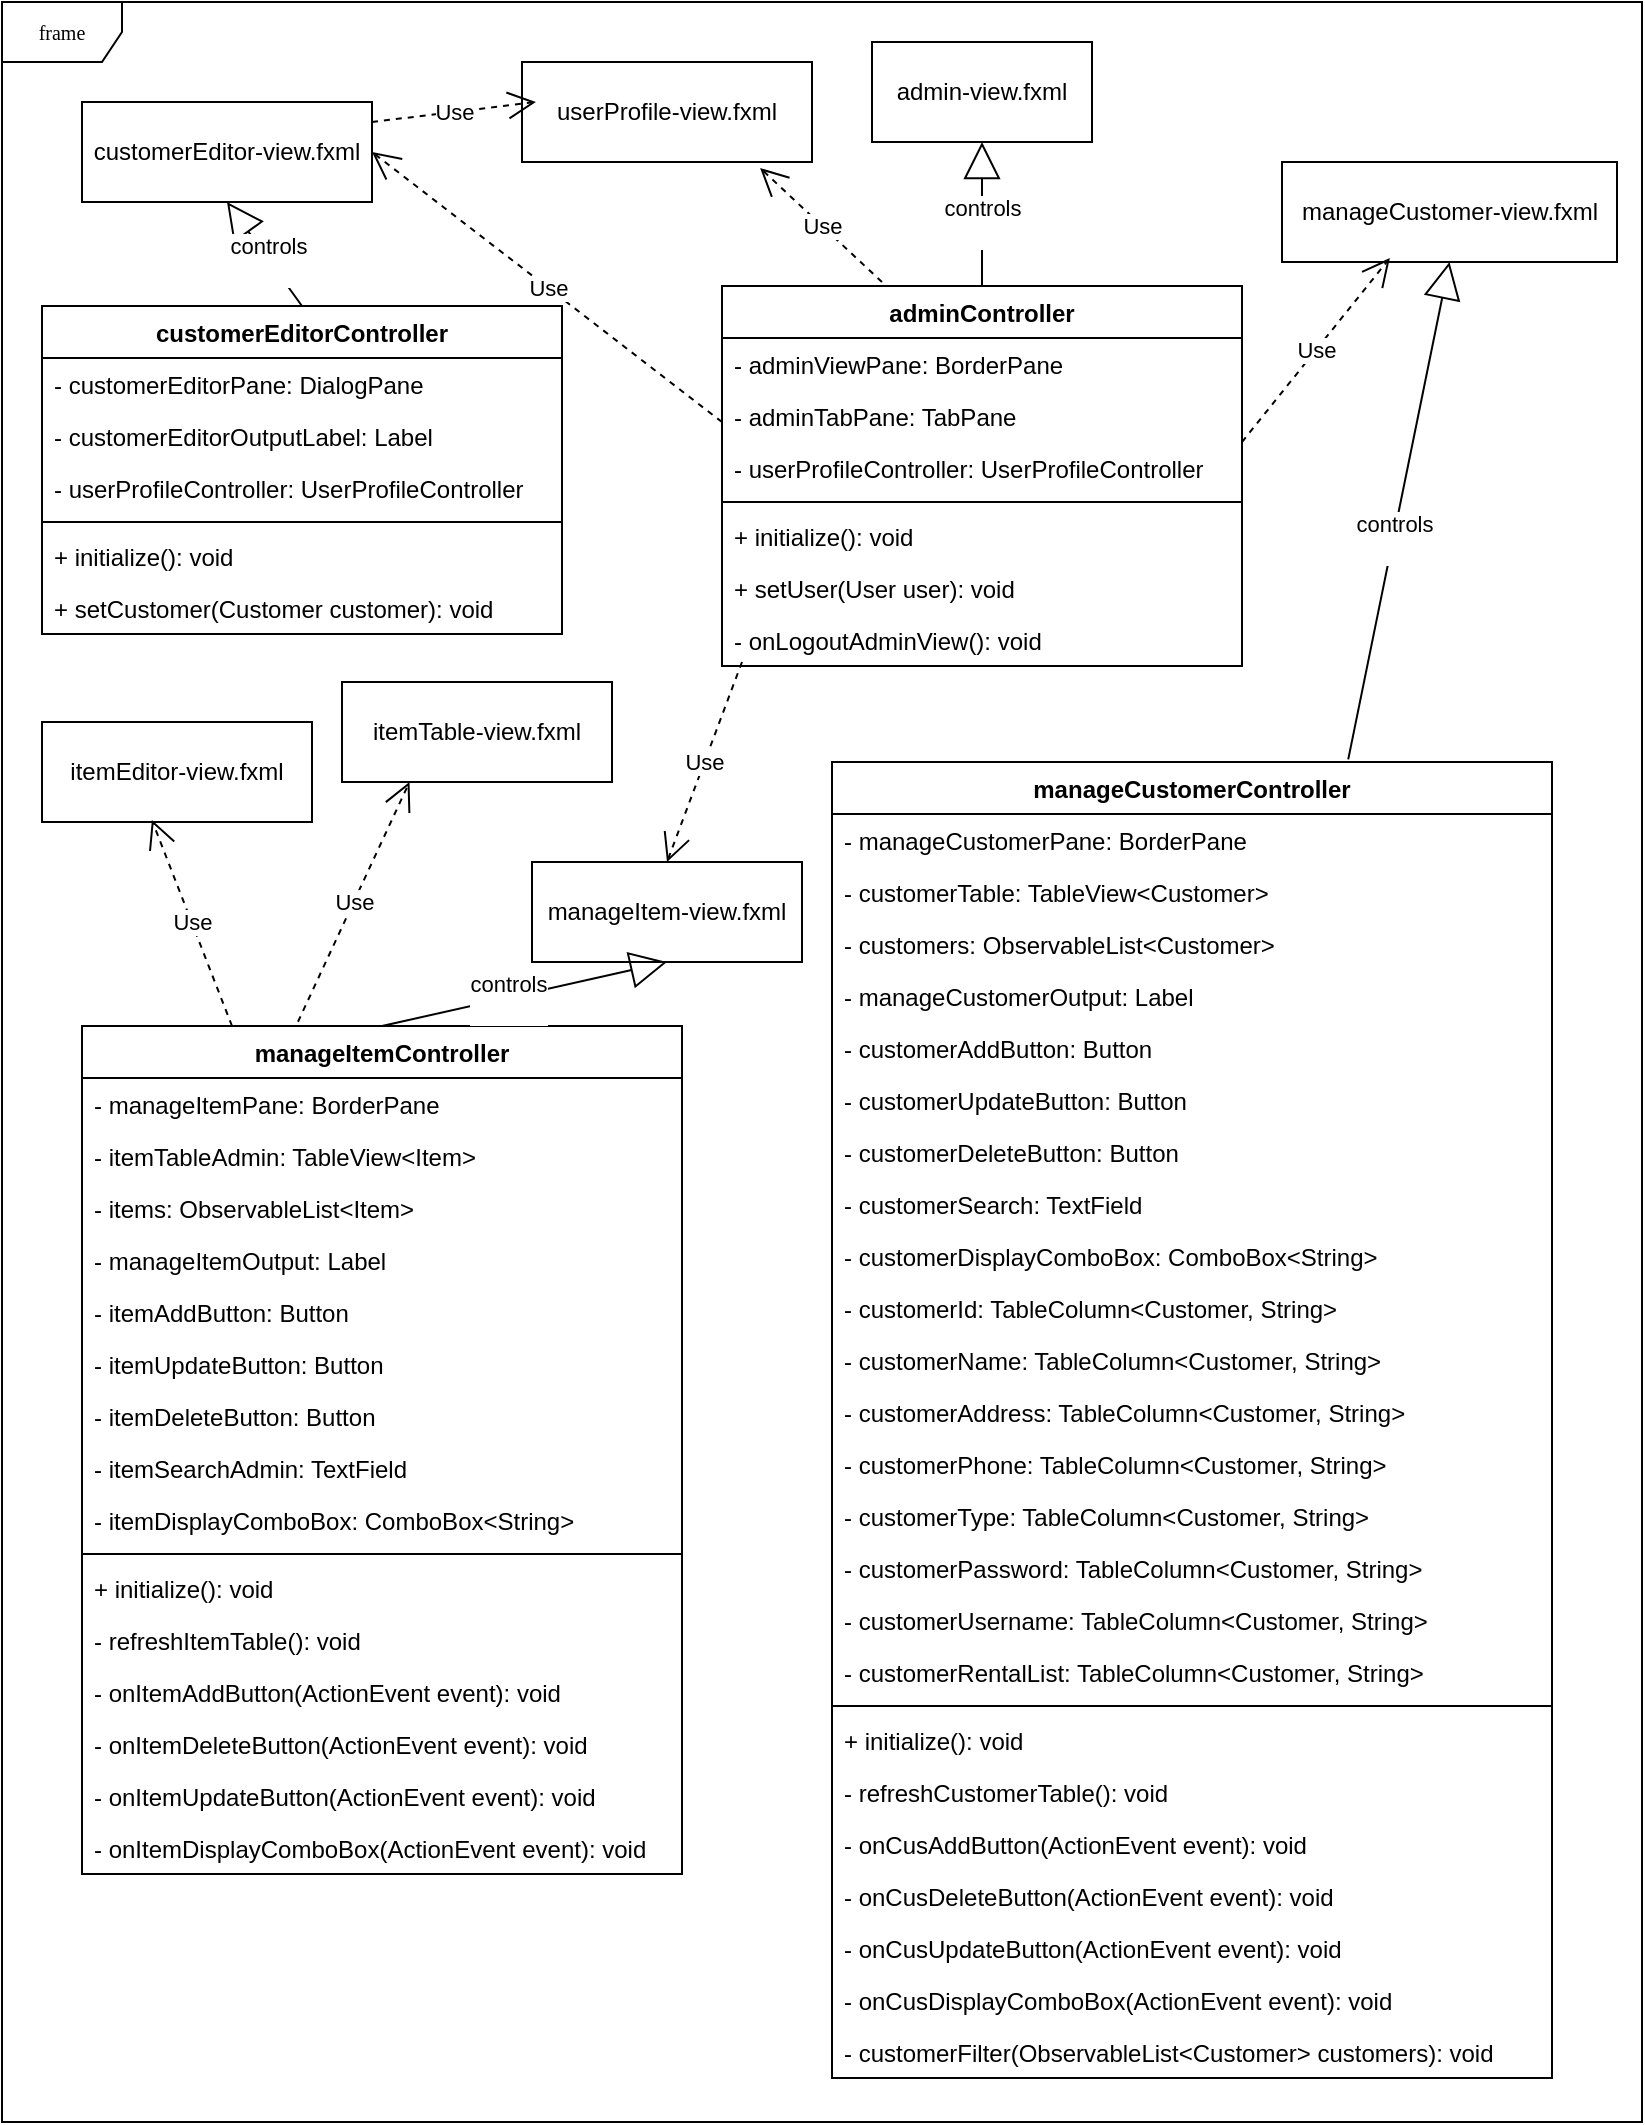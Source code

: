 <mxfile version="21.3.4" type="onedrive">
  <diagram name="Page-1" id="c4acf3e9-155e-7222-9cf6-157b1a14988f">
    <mxGraphModel grid="1" page="1" gridSize="10" guides="1" tooltips="1" connect="1" arrows="1" fold="1" pageScale="1" pageWidth="850" pageHeight="1100" background="none" math="0" shadow="0">
      <root>
        <mxCell id="0" />
        <mxCell id="1" parent="0" />
        <mxCell id="tub3MnyLHjBKPgWRkiG1-1" value="admin-view.fxml" style="html=1;whiteSpace=wrap;" vertex="1" parent="1">
          <mxGeometry x="-385" y="30" width="110" height="50" as="geometry" />
        </mxCell>
        <mxCell id="5Ch6xkHOQ6j9b463cIm1-12" value="adminController" style="swimlane;fontStyle=1;align=center;verticalAlign=top;childLayout=stackLayout;horizontal=1;startSize=26;horizontalStack=0;resizeParent=1;resizeParentMax=0;resizeLast=0;collapsible=1;marginBottom=0;whiteSpace=wrap;html=1;" vertex="1" parent="1">
          <mxGeometry x="-460" y="152" width="260" height="190" as="geometry" />
        </mxCell>
        <mxCell id="17acba5748e5396b-3" value="- adminViewPane: BorderPane" style="text;html=1;strokeColor=none;fillColor=none;align=left;verticalAlign=top;spacingLeft=4;spacingRight=4;whiteSpace=wrap;overflow=hidden;rotatable=0;points=[[0,0.5],[1,0.5]];portConstraint=eastwest;" vertex="1" parent="5Ch6xkHOQ6j9b463cIm1-12">
          <mxGeometry y="26" width="260" height="26" as="geometry" />
        </mxCell>
        <mxCell id="17acba5748e5396b-4" value="- adminTabPane: TabPane" style="text;html=1;strokeColor=none;fillColor=none;align=left;verticalAlign=top;spacingLeft=4;spacingRight=4;whiteSpace=wrap;overflow=hidden;rotatable=0;points=[[0,0.5],[1,0.5]];portConstraint=eastwest;" vertex="1" parent="5Ch6xkHOQ6j9b463cIm1-12">
          <mxGeometry y="52" width="260" height="26" as="geometry" />
        </mxCell>
        <mxCell id="17acba5748e5396b-6" value="- userProfileController: UserProfileController" style="text;html=1;strokeColor=none;fillColor=none;align=left;verticalAlign=top;spacingLeft=4;spacingRight=4;whiteSpace=wrap;overflow=hidden;rotatable=0;points=[[0,0.5],[1,0.5]];portConstraint=eastwest;" vertex="1" parent="5Ch6xkHOQ6j9b463cIm1-12">
          <mxGeometry y="78" width="260" height="26" as="geometry" />
        </mxCell>
        <mxCell id="5Ch6xkHOQ6j9b463cIm1-14" value="" style="line;strokeWidth=1;fillColor=none;align=left;verticalAlign=middle;spacingTop=-1;spacingLeft=3;spacingRight=3;rotatable=0;labelPosition=right;points=[];portConstraint=eastwest;strokeColor=inherit;" vertex="1" parent="5Ch6xkHOQ6j9b463cIm1-12">
          <mxGeometry y="104" width="260" height="8" as="geometry" />
        </mxCell>
        <mxCell id="5Ch6xkHOQ6j9b463cIm1-15" value="+ initialize(): void" style="text;strokeColor=none;fillColor=none;align=left;verticalAlign=top;spacingLeft=4;spacingRight=4;overflow=hidden;rotatable=0;points=[[0,0.5],[1,0.5]];portConstraint=eastwest;whiteSpace=wrap;html=1;" vertex="1" parent="5Ch6xkHOQ6j9b463cIm1-12">
          <mxGeometry y="112" width="260" height="26" as="geometry" />
        </mxCell>
        <mxCell id="5Ch6xkHOQ6j9b463cIm1-16" value="+ setUser(User user): void" style="text;strokeColor=none;fillColor=none;align=left;verticalAlign=top;spacingLeft=4;spacingRight=4;overflow=hidden;rotatable=0;points=[[0,0.5],[1,0.5]];portConstraint=eastwest;whiteSpace=wrap;html=1;" vertex="1" parent="5Ch6xkHOQ6j9b463cIm1-12">
          <mxGeometry y="138" width="260" height="26" as="geometry" />
        </mxCell>
        <mxCell id="wu1okzSe4eaxDXMI3S0Y-29" value="- onLogoutAdminView(): void" style="text;strokeColor=none;fillColor=none;align=left;verticalAlign=top;spacingLeft=4;spacingRight=4;overflow=hidden;rotatable=0;points=[[0,0.5],[1,0.5]];portConstraint=eastwest;whiteSpace=wrap;html=1;" vertex="1" parent="5Ch6xkHOQ6j9b463cIm1-12">
          <mxGeometry y="164" width="260" height="26" as="geometry" />
        </mxCell>
        <mxCell id="_LWNujKteYWKgkZ7uh31-4" value="&lt;div&gt;controls&lt;/div&gt;&lt;div&gt;&lt;br&gt;&lt;/div&gt;" style="endArrow=block;endSize=16;endFill=0;html=1;rounded=0;exitX=0.5;exitY=0;exitDx=0;exitDy=0;entryX=0.5;entryY=1;entryDx=0;entryDy=0;" edge="1" parent="1" source="5Ch6xkHOQ6j9b463cIm1-12" target="tub3MnyLHjBKPgWRkiG1-1">
          <mxGeometry x="-0.111" width="160" relative="1" as="geometry">
            <mxPoint x="-390" y="320" as="sourcePoint" />
            <mxPoint x="-230" y="320" as="targetPoint" />
            <mxPoint as="offset" />
          </mxGeometry>
        </mxCell>
        <mxCell id="17acba5748e5396b-1" value="frame" style="shape=umlFrame;whiteSpace=wrap;html=1;rounded=0;shadow=0;comic=0;labelBackgroundColor=none;strokeWidth=1;fontFamily=Verdana;fontSize=10;align=center;movable=1;resizable=1;rotatable=1;deletable=1;editable=1;locked=0;connectable=1;" vertex="1" parent="1">
          <mxGeometry x="-820" y="10" width="820" height="1060" as="geometry" />
        </mxCell>
        <mxCell id="_LWNujKteYWKgkZ7uh31-6" value="customerEditor-view.fxml" style="html=1;whiteSpace=wrap;" vertex="1" parent="1">
          <mxGeometry x="-780" y="60" width="145" height="50" as="geometry" />
        </mxCell>
        <mxCell id="_LWNujKteYWKgkZ7uh31-7" value="customerEditorController" style="swimlane;fontStyle=1;align=center;verticalAlign=top;childLayout=stackLayout;horizontal=1;startSize=26;horizontalStack=0;resizeParent=1;resizeParentMax=0;resizeLast=0;collapsible=1;marginBottom=0;whiteSpace=wrap;html=1;" vertex="1" parent="1">
          <mxGeometry x="-800" y="162" width="260" height="164" as="geometry" />
        </mxCell>
        <mxCell id="_LWNujKteYWKgkZ7uh31-8" value="- customerEditorPane: DialogPane" style="text;html=1;strokeColor=none;fillColor=none;align=left;verticalAlign=top;spacingLeft=4;spacingRight=4;whiteSpace=wrap;overflow=hidden;rotatable=0;points=[[0,0.5],[1,0.5]];portConstraint=eastwest;" vertex="1" parent="_LWNujKteYWKgkZ7uh31-7">
          <mxGeometry y="26" width="260" height="26" as="geometry" />
        </mxCell>
        <mxCell id="_LWNujKteYWKgkZ7uh31-9" value="- customerEditorOutputLabel: Label" style="text;html=1;strokeColor=none;fillColor=none;align=left;verticalAlign=top;spacingLeft=4;spacingRight=4;whiteSpace=wrap;overflow=hidden;rotatable=0;points=[[0,0.5],[1,0.5]];portConstraint=eastwest;" vertex="1" parent="_LWNujKteYWKgkZ7uh31-7">
          <mxGeometry y="52" width="260" height="26" as="geometry" />
        </mxCell>
        <mxCell id="_LWNujKteYWKgkZ7uh31-10" value="- userProfileController: UserProfileController" style="text;html=1;strokeColor=none;fillColor=none;align=left;verticalAlign=top;spacingLeft=4;spacingRight=4;whiteSpace=wrap;overflow=hidden;rotatable=0;points=[[0,0.5],[1,0.5]];portConstraint=eastwest;" vertex="1" parent="_LWNujKteYWKgkZ7uh31-7">
          <mxGeometry y="78" width="260" height="26" as="geometry" />
        </mxCell>
        <mxCell id="_LWNujKteYWKgkZ7uh31-11" value="" style="line;strokeWidth=1;fillColor=none;align=left;verticalAlign=middle;spacingTop=-1;spacingLeft=3;spacingRight=3;rotatable=0;labelPosition=right;points=[];portConstraint=eastwest;strokeColor=inherit;" vertex="1" parent="_LWNujKteYWKgkZ7uh31-7">
          <mxGeometry y="104" width="260" height="8" as="geometry" />
        </mxCell>
        <mxCell id="_LWNujKteYWKgkZ7uh31-12" value="+ initialize(): void" style="text;strokeColor=none;fillColor=none;align=left;verticalAlign=top;spacingLeft=4;spacingRight=4;overflow=hidden;rotatable=0;points=[[0,0.5],[1,0.5]];portConstraint=eastwest;whiteSpace=wrap;html=1;" vertex="1" parent="_LWNujKteYWKgkZ7uh31-7">
          <mxGeometry y="112" width="260" height="26" as="geometry" />
        </mxCell>
        <mxCell id="_LWNujKteYWKgkZ7uh31-13" value="+ setCustomer(Customer customer): void" style="text;strokeColor=none;fillColor=none;align=left;verticalAlign=top;spacingLeft=4;spacingRight=4;overflow=hidden;rotatable=0;points=[[0,0.5],[1,0.5]];portConstraint=eastwest;whiteSpace=wrap;html=1;" vertex="1" parent="_LWNujKteYWKgkZ7uh31-7">
          <mxGeometry y="138" width="260" height="26" as="geometry" />
        </mxCell>
        <mxCell id="_LWNujKteYWKgkZ7uh31-15" value="&lt;div&gt;controls&lt;/div&gt;&lt;div&gt;&lt;br&gt;&lt;/div&gt;" style="endArrow=block;endSize=16;endFill=0;html=1;rounded=0;exitX=0.5;exitY=0;exitDx=0;exitDy=0;entryX=0.5;entryY=1;entryDx=0;entryDy=0;" edge="1" parent="1" source="_LWNujKteYWKgkZ7uh31-7" target="_LWNujKteYWKgkZ7uh31-6">
          <mxGeometry x="-0.111" width="160" relative="1" as="geometry">
            <mxPoint x="-745" y="330" as="sourcePoint" />
            <mxPoint x="-585" y="330" as="targetPoint" />
            <mxPoint as="offset" />
          </mxGeometry>
        </mxCell>
        <mxCell id="_LWNujKteYWKgkZ7uh31-16" value="manageItem-view.fxml" style="html=1;whiteSpace=wrap;" vertex="1" parent="1">
          <mxGeometry x="-555" y="440" width="135" height="50" as="geometry" />
        </mxCell>
        <mxCell id="_LWNujKteYWKgkZ7uh31-17" value="manageItemController" style="swimlane;fontStyle=1;align=center;verticalAlign=top;childLayout=stackLayout;horizontal=1;startSize=26;horizontalStack=0;resizeParent=1;resizeParentMax=0;resizeLast=0;collapsible=1;marginBottom=0;whiteSpace=wrap;html=1;" vertex="1" parent="1">
          <mxGeometry x="-780" y="522" width="300" height="424" as="geometry" />
        </mxCell>
        <mxCell id="_LWNujKteYWKgkZ7uh31-18" value="- manageItemPane: BorderPane" style="text;html=1;strokeColor=none;fillColor=none;align=left;verticalAlign=top;spacingLeft=4;spacingRight=4;whiteSpace=wrap;overflow=hidden;rotatable=0;points=[[0,0.5],[1,0.5]];portConstraint=eastwest;" vertex="1" parent="_LWNujKteYWKgkZ7uh31-17">
          <mxGeometry y="26" width="300" height="26" as="geometry" />
        </mxCell>
        <mxCell id="_LWNujKteYWKgkZ7uh31-19" value="- itemTableAdmin: TableView&amp;lt;Item&amp;gt;" style="text;html=1;strokeColor=none;fillColor=none;align=left;verticalAlign=top;spacingLeft=4;spacingRight=4;whiteSpace=wrap;overflow=hidden;rotatable=0;points=[[0,0.5],[1,0.5]];portConstraint=eastwest;" vertex="1" parent="_LWNujKteYWKgkZ7uh31-17">
          <mxGeometry y="52" width="300" height="26" as="geometry" />
        </mxCell>
        <mxCell id="_LWNujKteYWKgkZ7uh31-20" value="- items: ObservableList&amp;lt;Item&amp;gt;" style="text;html=1;strokeColor=none;fillColor=none;align=left;verticalAlign=top;spacingLeft=4;spacingRight=4;whiteSpace=wrap;overflow=hidden;rotatable=0;points=[[0,0.5],[1,0.5]];portConstraint=eastwest;" vertex="1" parent="_LWNujKteYWKgkZ7uh31-17">
          <mxGeometry y="78" width="300" height="26" as="geometry" />
        </mxCell>
        <mxCell id="_LWNujKteYWKgkZ7uh31-26" value="- manageItemOutput: Label" style="text;html=1;strokeColor=none;fillColor=none;align=left;verticalAlign=top;spacingLeft=4;spacingRight=4;whiteSpace=wrap;overflow=hidden;rotatable=0;points=[[0,0.5],[1,0.5]];portConstraint=eastwest;" vertex="1" parent="_LWNujKteYWKgkZ7uh31-17">
          <mxGeometry y="104" width="300" height="26" as="geometry" />
        </mxCell>
        <mxCell id="_LWNujKteYWKgkZ7uh31-28" value="- itemAddButton: Button" style="text;html=1;strokeColor=none;fillColor=none;align=left;verticalAlign=top;spacingLeft=4;spacingRight=4;whiteSpace=wrap;overflow=hidden;rotatable=0;points=[[0,0.5],[1,0.5]];portConstraint=eastwest;" vertex="1" parent="_LWNujKteYWKgkZ7uh31-17">
          <mxGeometry y="130" width="300" height="26" as="geometry" />
        </mxCell>
        <mxCell id="_LWNujKteYWKgkZ7uh31-29" value="- itemUpdateButton: Button" style="text;html=1;strokeColor=none;fillColor=none;align=left;verticalAlign=top;spacingLeft=4;spacingRight=4;whiteSpace=wrap;overflow=hidden;rotatable=0;points=[[0,0.5],[1,0.5]];portConstraint=eastwest;" vertex="1" parent="_LWNujKteYWKgkZ7uh31-17">
          <mxGeometry y="156" width="300" height="26" as="geometry" />
        </mxCell>
        <mxCell id="_LWNujKteYWKgkZ7uh31-30" value="- itemDeleteButton: Button" style="text;html=1;strokeColor=none;fillColor=none;align=left;verticalAlign=top;spacingLeft=4;spacingRight=4;whiteSpace=wrap;overflow=hidden;rotatable=0;points=[[0,0.5],[1,0.5]];portConstraint=eastwest;" vertex="1" parent="_LWNujKteYWKgkZ7uh31-17">
          <mxGeometry y="182" width="300" height="26" as="geometry" />
        </mxCell>
        <mxCell id="_LWNujKteYWKgkZ7uh31-27" value="- itemSearchAdmin: TextField" style="text;html=1;strokeColor=none;fillColor=none;align=left;verticalAlign=top;spacingLeft=4;spacingRight=4;whiteSpace=wrap;overflow=hidden;rotatable=0;points=[[0,0.5],[1,0.5]];portConstraint=eastwest;" vertex="1" parent="_LWNujKteYWKgkZ7uh31-17">
          <mxGeometry y="208" width="300" height="26" as="geometry" />
        </mxCell>
        <mxCell id="_LWNujKteYWKgkZ7uh31-31" value="- itemDisplayComboBox: ComboBox&amp;lt;String&amp;gt;" style="text;html=1;strokeColor=none;fillColor=none;align=left;verticalAlign=top;spacingLeft=4;spacingRight=4;whiteSpace=wrap;overflow=hidden;rotatable=0;points=[[0,0.5],[1,0.5]];portConstraint=eastwest;" vertex="1" parent="_LWNujKteYWKgkZ7uh31-17">
          <mxGeometry y="234" width="300" height="26" as="geometry" />
        </mxCell>
        <mxCell id="_LWNujKteYWKgkZ7uh31-21" value="" style="line;strokeWidth=1;fillColor=none;align=left;verticalAlign=middle;spacingTop=-1;spacingLeft=3;spacingRight=3;rotatable=0;labelPosition=right;points=[];portConstraint=eastwest;strokeColor=inherit;" vertex="1" parent="_LWNujKteYWKgkZ7uh31-17">
          <mxGeometry y="260" width="300" height="8" as="geometry" />
        </mxCell>
        <mxCell id="_LWNujKteYWKgkZ7uh31-22" value="+ initialize(): void" style="text;strokeColor=none;fillColor=none;align=left;verticalAlign=top;spacingLeft=4;spacingRight=4;overflow=hidden;rotatable=0;points=[[0,0.5],[1,0.5]];portConstraint=eastwest;whiteSpace=wrap;html=1;" vertex="1" parent="_LWNujKteYWKgkZ7uh31-17">
          <mxGeometry y="268" width="300" height="26" as="geometry" />
        </mxCell>
        <mxCell id="_LWNujKteYWKgkZ7uh31-23" value="- refreshItemTable(): void" style="text;strokeColor=none;fillColor=none;align=left;verticalAlign=top;spacingLeft=4;spacingRight=4;overflow=hidden;rotatable=0;points=[[0,0.5],[1,0.5]];portConstraint=eastwest;whiteSpace=wrap;html=1;" vertex="1" parent="_LWNujKteYWKgkZ7uh31-17">
          <mxGeometry y="294" width="300" height="26" as="geometry" />
        </mxCell>
        <mxCell id="_LWNujKteYWKgkZ7uh31-24" value="- onItemAddButton(ActionEvent event): void" style="text;strokeColor=none;fillColor=none;align=left;verticalAlign=top;spacingLeft=4;spacingRight=4;overflow=hidden;rotatable=0;points=[[0,0.5],[1,0.5]];portConstraint=eastwest;whiteSpace=wrap;html=1;" vertex="1" parent="_LWNujKteYWKgkZ7uh31-17">
          <mxGeometry y="320" width="300" height="26" as="geometry" />
        </mxCell>
        <mxCell id="_LWNujKteYWKgkZ7uh31-32" value="- onItemDeleteButton(ActionEvent event): void" style="text;strokeColor=none;fillColor=none;align=left;verticalAlign=top;spacingLeft=4;spacingRight=4;overflow=hidden;rotatable=0;points=[[0,0.5],[1,0.5]];portConstraint=eastwest;whiteSpace=wrap;html=1;" vertex="1" parent="_LWNujKteYWKgkZ7uh31-17">
          <mxGeometry y="346" width="300" height="26" as="geometry" />
        </mxCell>
        <mxCell id="_LWNujKteYWKgkZ7uh31-33" value="- onItemUpdateButton(ActionEvent event): void" style="text;strokeColor=none;fillColor=none;align=left;verticalAlign=top;spacingLeft=4;spacingRight=4;overflow=hidden;rotatable=0;points=[[0,0.5],[1,0.5]];portConstraint=eastwest;whiteSpace=wrap;html=1;" vertex="1" parent="_LWNujKteYWKgkZ7uh31-17">
          <mxGeometry y="372" width="300" height="26" as="geometry" />
        </mxCell>
        <mxCell id="_LWNujKteYWKgkZ7uh31-34" value="- onItemDisplayComboBox(ActionEvent event): void" style="text;strokeColor=none;fillColor=none;align=left;verticalAlign=top;spacingLeft=4;spacingRight=4;overflow=hidden;rotatable=0;points=[[0,0.5],[1,0.5]];portConstraint=eastwest;whiteSpace=wrap;html=1;" vertex="1" parent="_LWNujKteYWKgkZ7uh31-17">
          <mxGeometry y="398" width="300" height="26" as="geometry" />
        </mxCell>
        <mxCell id="_LWNujKteYWKgkZ7uh31-25" value="&lt;div&gt;controls&lt;/div&gt;&lt;div&gt;&lt;br&gt;&lt;/div&gt;" style="endArrow=block;endSize=16;endFill=0;html=1;rounded=0;exitX=0.5;exitY=0;exitDx=0;exitDy=0;entryX=0.5;entryY=1;entryDx=0;entryDy=0;" edge="1" parent="1" source="_LWNujKteYWKgkZ7uh31-17" target="_LWNujKteYWKgkZ7uh31-16">
          <mxGeometry x="-0.111" width="160" relative="1" as="geometry">
            <mxPoint x="-710" y="690" as="sourcePoint" />
            <mxPoint x="-550" y="690" as="targetPoint" />
            <mxPoint as="offset" />
          </mxGeometry>
        </mxCell>
        <mxCell id="_LWNujKteYWKgkZ7uh31-36" value="manageCustomer-view.fxml" style="html=1;whiteSpace=wrap;" vertex="1" parent="1">
          <mxGeometry x="-180" y="90" width="167.5" height="50" as="geometry" />
        </mxCell>
        <mxCell id="_LWNujKteYWKgkZ7uh31-37" value="manageCustomerController" style="swimlane;fontStyle=1;align=center;verticalAlign=top;childLayout=stackLayout;horizontal=1;startSize=26;horizontalStack=0;resizeParent=1;resizeParentMax=0;resizeLast=0;collapsible=1;marginBottom=0;whiteSpace=wrap;html=1;" vertex="1" parent="1">
          <mxGeometry x="-405" y="390" width="360" height="658" as="geometry" />
        </mxCell>
        <mxCell id="_LWNujKteYWKgkZ7uh31-38" value="- manageCustomerPane: BorderPane" style="text;html=1;strokeColor=none;fillColor=none;align=left;verticalAlign=top;spacingLeft=4;spacingRight=4;whiteSpace=wrap;overflow=hidden;rotatable=0;points=[[0,0.5],[1,0.5]];portConstraint=eastwest;" vertex="1" parent="_LWNujKteYWKgkZ7uh31-37">
          <mxGeometry y="26" width="360" height="26" as="geometry" />
        </mxCell>
        <mxCell id="_LWNujKteYWKgkZ7uh31-39" value="- customerTable: TableView&amp;lt;Customer&amp;gt;" style="text;html=1;strokeColor=none;fillColor=none;align=left;verticalAlign=top;spacingLeft=4;spacingRight=4;whiteSpace=wrap;overflow=hidden;rotatable=0;points=[[0,0.5],[1,0.5]];portConstraint=eastwest;" vertex="1" parent="_LWNujKteYWKgkZ7uh31-37">
          <mxGeometry y="52" width="360" height="26" as="geometry" />
        </mxCell>
        <mxCell id="_LWNujKteYWKgkZ7uh31-40" value="- customers: ObservableList&amp;lt;Customer&amp;gt;" style="text;html=1;strokeColor=none;fillColor=none;align=left;verticalAlign=top;spacingLeft=4;spacingRight=4;whiteSpace=wrap;overflow=hidden;rotatable=0;points=[[0,0.5],[1,0.5]];portConstraint=eastwest;" vertex="1" parent="_LWNujKteYWKgkZ7uh31-37">
          <mxGeometry y="78" width="360" height="26" as="geometry" />
        </mxCell>
        <mxCell id="_LWNujKteYWKgkZ7uh31-41" value="- manageCustomerOutput: Label" style="text;html=1;strokeColor=none;fillColor=none;align=left;verticalAlign=top;spacingLeft=4;spacingRight=4;whiteSpace=wrap;overflow=hidden;rotatable=0;points=[[0,0.5],[1,0.5]];portConstraint=eastwest;" vertex="1" parent="_LWNujKteYWKgkZ7uh31-37">
          <mxGeometry y="104" width="360" height="26" as="geometry" />
        </mxCell>
        <mxCell id="_LWNujKteYWKgkZ7uh31-44" value="- customerAddButton: Button" style="text;html=1;strokeColor=none;fillColor=none;align=left;verticalAlign=top;spacingLeft=4;spacingRight=4;whiteSpace=wrap;overflow=hidden;rotatable=0;points=[[0,0.5],[1,0.5]];portConstraint=eastwest;" vertex="1" parent="_LWNujKteYWKgkZ7uh31-37">
          <mxGeometry y="130" width="360" height="26" as="geometry" />
        </mxCell>
        <mxCell id="_LWNujKteYWKgkZ7uh31-43" value="- customerUpdateButton: Button" style="text;html=1;strokeColor=none;fillColor=none;align=left;verticalAlign=top;spacingLeft=4;spacingRight=4;whiteSpace=wrap;overflow=hidden;rotatable=0;points=[[0,0.5],[1,0.5]];portConstraint=eastwest;" vertex="1" parent="_LWNujKteYWKgkZ7uh31-37">
          <mxGeometry y="156" width="360" height="26" as="geometry" />
        </mxCell>
        <mxCell id="_LWNujKteYWKgkZ7uh31-42" value="- customerDeleteButton: Button" style="text;html=1;strokeColor=none;fillColor=none;align=left;verticalAlign=top;spacingLeft=4;spacingRight=4;whiteSpace=wrap;overflow=hidden;rotatable=0;points=[[0,0.5],[1,0.5]];portConstraint=eastwest;" vertex="1" parent="_LWNujKteYWKgkZ7uh31-37">
          <mxGeometry y="182" width="360" height="26" as="geometry" />
        </mxCell>
        <mxCell id="_LWNujKteYWKgkZ7uh31-45" value="- customerSearch: TextField" style="text;html=1;strokeColor=none;fillColor=none;align=left;verticalAlign=top;spacingLeft=4;spacingRight=4;whiteSpace=wrap;overflow=hidden;rotatable=0;points=[[0,0.5],[1,0.5]];portConstraint=eastwest;" vertex="1" parent="_LWNujKteYWKgkZ7uh31-37">
          <mxGeometry y="208" width="360" height="26" as="geometry" />
        </mxCell>
        <mxCell id="_LWNujKteYWKgkZ7uh31-46" value="- customerDisplayComboBox: ComboBox&amp;lt;String&amp;gt;" style="text;html=1;strokeColor=none;fillColor=none;align=left;verticalAlign=top;spacingLeft=4;spacingRight=4;whiteSpace=wrap;overflow=hidden;rotatable=0;points=[[0,0.5],[1,0.5]];portConstraint=eastwest;" vertex="1" parent="_LWNujKteYWKgkZ7uh31-37">
          <mxGeometry y="234" width="360" height="26" as="geometry" />
        </mxCell>
        <mxCell id="_LWNujKteYWKgkZ7uh31-56" value="- customerId: TableColumn&amp;lt;Customer, String&amp;gt;" style="text;strokeColor=none;fillColor=none;align=left;verticalAlign=top;spacingLeft=4;spacingRight=4;overflow=hidden;rotatable=0;points=[[0,0.5],[1,0.5]];portConstraint=eastwest;whiteSpace=wrap;html=1;" vertex="1" parent="_LWNujKteYWKgkZ7uh31-37">
          <mxGeometry y="260" width="360" height="26" as="geometry" />
        </mxCell>
        <mxCell id="_LWNujKteYWKgkZ7uh31-57" value="- customerName: TableColumn&amp;lt;Customer, String&amp;gt;" style="text;strokeColor=none;fillColor=none;align=left;verticalAlign=top;spacingLeft=4;spacingRight=4;overflow=hidden;rotatable=0;points=[[0,0.5],[1,0.5]];portConstraint=eastwest;whiteSpace=wrap;html=1;" vertex="1" parent="_LWNujKteYWKgkZ7uh31-37">
          <mxGeometry y="286" width="360" height="26" as="geometry" />
        </mxCell>
        <mxCell id="_LWNujKteYWKgkZ7uh31-58" value="- customerAddress: TableColumn&amp;lt;Customer, String&amp;gt;" style="text;strokeColor=none;fillColor=none;align=left;verticalAlign=top;spacingLeft=4;spacingRight=4;overflow=hidden;rotatable=0;points=[[0,0.5],[1,0.5]];portConstraint=eastwest;whiteSpace=wrap;html=1;" vertex="1" parent="_LWNujKteYWKgkZ7uh31-37">
          <mxGeometry y="312" width="360" height="26" as="geometry" />
        </mxCell>
        <mxCell id="_LWNujKteYWKgkZ7uh31-59" value="- customerPhone: TableColumn&amp;lt;Customer, String&amp;gt;" style="text;strokeColor=none;fillColor=none;align=left;verticalAlign=top;spacingLeft=4;spacingRight=4;overflow=hidden;rotatable=0;points=[[0,0.5],[1,0.5]];portConstraint=eastwest;whiteSpace=wrap;html=1;" vertex="1" parent="_LWNujKteYWKgkZ7uh31-37">
          <mxGeometry y="338" width="360" height="26" as="geometry" />
        </mxCell>
        <mxCell id="_LWNujKteYWKgkZ7uh31-60" value="- customerType: TableColumn&amp;lt;Customer, String&amp;gt;" style="text;strokeColor=none;fillColor=none;align=left;verticalAlign=top;spacingLeft=4;spacingRight=4;overflow=hidden;rotatable=0;points=[[0,0.5],[1,0.5]];portConstraint=eastwest;whiteSpace=wrap;html=1;" vertex="1" parent="_LWNujKteYWKgkZ7uh31-37">
          <mxGeometry y="364" width="360" height="26" as="geometry" />
        </mxCell>
        <mxCell id="_LWNujKteYWKgkZ7uh31-63" value="- customerPassword: TableColumn&amp;lt;Customer, String&amp;gt;" style="text;strokeColor=none;fillColor=none;align=left;verticalAlign=top;spacingLeft=4;spacingRight=4;overflow=hidden;rotatable=0;points=[[0,0.5],[1,0.5]];portConstraint=eastwest;whiteSpace=wrap;html=1;" vertex="1" parent="_LWNujKteYWKgkZ7uh31-37">
          <mxGeometry y="390" width="360" height="26" as="geometry" />
        </mxCell>
        <mxCell id="_LWNujKteYWKgkZ7uh31-62" value="- customerUsername: TableColumn&amp;lt;Customer, String&amp;gt;" style="text;strokeColor=none;fillColor=none;align=left;verticalAlign=top;spacingLeft=4;spacingRight=4;overflow=hidden;rotatable=0;points=[[0,0.5],[1,0.5]];portConstraint=eastwest;whiteSpace=wrap;html=1;" vertex="1" parent="_LWNujKteYWKgkZ7uh31-37">
          <mxGeometry y="416" width="360" height="26" as="geometry" />
        </mxCell>
        <mxCell id="_LWNujKteYWKgkZ7uh31-61" value="- customerRentalList: TableColumn&amp;lt;Customer, String&amp;gt;" style="text;strokeColor=none;fillColor=none;align=left;verticalAlign=top;spacingLeft=4;spacingRight=4;overflow=hidden;rotatable=0;points=[[0,0.5],[1,0.5]];portConstraint=eastwest;whiteSpace=wrap;html=1;" vertex="1" parent="_LWNujKteYWKgkZ7uh31-37">
          <mxGeometry y="442" width="360" height="26" as="geometry" />
        </mxCell>
        <mxCell id="_LWNujKteYWKgkZ7uh31-47" value="" style="line;strokeWidth=1;fillColor=none;align=left;verticalAlign=middle;spacingTop=-1;spacingLeft=3;spacingRight=3;rotatable=0;labelPosition=right;points=[];portConstraint=eastwest;strokeColor=inherit;" vertex="1" parent="_LWNujKteYWKgkZ7uh31-37">
          <mxGeometry y="468" width="360" height="8" as="geometry" />
        </mxCell>
        <mxCell id="_LWNujKteYWKgkZ7uh31-48" value="+ initialize(): void" style="text;strokeColor=none;fillColor=none;align=left;verticalAlign=top;spacingLeft=4;spacingRight=4;overflow=hidden;rotatable=0;points=[[0,0.5],[1,0.5]];portConstraint=eastwest;whiteSpace=wrap;html=1;" vertex="1" parent="_LWNujKteYWKgkZ7uh31-37">
          <mxGeometry y="476" width="360" height="26" as="geometry" />
        </mxCell>
        <mxCell id="_LWNujKteYWKgkZ7uh31-49" value="- refreshCustomerTable(): void" style="text;strokeColor=none;fillColor=none;align=left;verticalAlign=top;spacingLeft=4;spacingRight=4;overflow=hidden;rotatable=0;points=[[0,0.5],[1,0.5]];portConstraint=eastwest;whiteSpace=wrap;html=1;" vertex="1" parent="_LWNujKteYWKgkZ7uh31-37">
          <mxGeometry y="502" width="360" height="26" as="geometry" />
        </mxCell>
        <mxCell id="_LWNujKteYWKgkZ7uh31-50" value="- onCusAddButton(ActionEvent event): void" style="text;strokeColor=none;fillColor=none;align=left;verticalAlign=top;spacingLeft=4;spacingRight=4;overflow=hidden;rotatable=0;points=[[0,0.5],[1,0.5]];portConstraint=eastwest;whiteSpace=wrap;html=1;" vertex="1" parent="_LWNujKteYWKgkZ7uh31-37">
          <mxGeometry y="528" width="360" height="26" as="geometry" />
        </mxCell>
        <mxCell id="_LWNujKteYWKgkZ7uh31-51" value="- onCusDeleteButton(ActionEvent event): void" style="text;strokeColor=none;fillColor=none;align=left;verticalAlign=top;spacingLeft=4;spacingRight=4;overflow=hidden;rotatable=0;points=[[0,0.5],[1,0.5]];portConstraint=eastwest;whiteSpace=wrap;html=1;" vertex="1" parent="_LWNujKteYWKgkZ7uh31-37">
          <mxGeometry y="554" width="360" height="26" as="geometry" />
        </mxCell>
        <mxCell id="_LWNujKteYWKgkZ7uh31-52" value="- onCusUpdateButton(ActionEvent event): void" style="text;strokeColor=none;fillColor=none;align=left;verticalAlign=top;spacingLeft=4;spacingRight=4;overflow=hidden;rotatable=0;points=[[0,0.5],[1,0.5]];portConstraint=eastwest;whiteSpace=wrap;html=1;" vertex="1" parent="_LWNujKteYWKgkZ7uh31-37">
          <mxGeometry y="580" width="360" height="26" as="geometry" />
        </mxCell>
        <mxCell id="_LWNujKteYWKgkZ7uh31-53" value="- onCusDisplayComboBox(ActionEvent event): void" style="text;strokeColor=none;fillColor=none;align=left;verticalAlign=top;spacingLeft=4;spacingRight=4;overflow=hidden;rotatable=0;points=[[0,0.5],[1,0.5]];portConstraint=eastwest;whiteSpace=wrap;html=1;" vertex="1" parent="_LWNujKteYWKgkZ7uh31-37">
          <mxGeometry y="606" width="360" height="26" as="geometry" />
        </mxCell>
        <mxCell id="_LWNujKteYWKgkZ7uh31-55" value="- customerFilter(ObservableList&amp;lt;Customer&amp;gt; customers): void" style="text;strokeColor=none;fillColor=none;align=left;verticalAlign=top;spacingLeft=4;spacingRight=4;overflow=hidden;rotatable=0;points=[[0,0.5],[1,0.5]];portConstraint=eastwest;whiteSpace=wrap;html=1;" vertex="1" parent="_LWNujKteYWKgkZ7uh31-37">
          <mxGeometry y="632" width="360" height="26" as="geometry" />
        </mxCell>
        <mxCell id="_LWNujKteYWKgkZ7uh31-54" value="&lt;div&gt;controls&lt;/div&gt;&lt;div&gt;&lt;br&gt;&lt;/div&gt;" style="endArrow=block;endSize=16;endFill=0;html=1;rounded=0;exitX=0.717;exitY=-0.002;exitDx=0;exitDy=0;entryX=0.5;entryY=1;entryDx=0;entryDy=0;exitPerimeter=0;" edge="1" parent="1" source="_LWNujKteYWKgkZ7uh31-37" target="_LWNujKteYWKgkZ7uh31-36">
          <mxGeometry x="-0.111" width="160" relative="1" as="geometry">
            <mxPoint x="20" y="618" as="sourcePoint" />
            <mxPoint x="180" y="618" as="targetPoint" />
            <mxPoint as="offset" />
          </mxGeometry>
        </mxCell>
        <mxCell id="_LWNujKteYWKgkZ7uh31-85" value="Use" style="endArrow=open;endSize=12;dashed=1;html=1;rounded=0;entryX=0.5;entryY=0;entryDx=0;entryDy=0;" edge="1" parent="1" target="_LWNujKteYWKgkZ7uh31-16">
          <mxGeometry width="160" relative="1" as="geometry">
            <mxPoint x="-450" y="340" as="sourcePoint" />
            <mxPoint x="-560" y="400" as="targetPoint" />
          </mxGeometry>
        </mxCell>
        <mxCell id="_LWNujKteYWKgkZ7uh31-86" value="Use" style="endArrow=open;endSize=12;dashed=1;html=1;rounded=0;entryX=0.322;entryY=0.96;entryDx=0;entryDy=0;entryPerimeter=0;" edge="1" parent="1" target="_LWNujKteYWKgkZ7uh31-36">
          <mxGeometry width="160" relative="1" as="geometry">
            <mxPoint x="-200" y="230" as="sourcePoint" />
            <mxPoint x="-220" y="580" as="targetPoint" />
          </mxGeometry>
        </mxCell>
        <mxCell id="_LWNujKteYWKgkZ7uh31-87" value="Use" style="endArrow=open;endSize=12;dashed=1;html=1;rounded=0;entryX=1;entryY=0.5;entryDx=0;entryDy=0;" edge="1" parent="1" target="_LWNujKteYWKgkZ7uh31-6">
          <mxGeometry width="160" relative="1" as="geometry">
            <mxPoint x="-460" y="220" as="sourcePoint" />
            <mxPoint x="-220" y="580" as="targetPoint" />
          </mxGeometry>
        </mxCell>
        <mxCell id="x28VGx1whQ6OH95V_d1b-1" value="userProfile-view.fxml" style="html=1;whiteSpace=wrap;" vertex="1" parent="1">
          <mxGeometry x="-560" y="40" width="145" height="50" as="geometry" />
        </mxCell>
        <mxCell id="x28VGx1whQ6OH95V_d1b-2" value="Use" style="endArrow=open;endSize=12;dashed=1;html=1;rounded=0;entryX=0.048;entryY=0.4;entryDx=0;entryDy=0;entryPerimeter=0;" edge="1" parent="1" target="x28VGx1whQ6OH95V_d1b-1">
          <mxGeometry width="160" relative="1" as="geometry">
            <mxPoint x="-635" y="70" as="sourcePoint" />
            <mxPoint x="-475" y="70" as="targetPoint" />
          </mxGeometry>
        </mxCell>
        <mxCell id="x28VGx1whQ6OH95V_d1b-3" value="Use" style="endArrow=open;endSize=12;dashed=1;html=1;rounded=0;entryX=0.821;entryY=1.06;entryDx=0;entryDy=0;entryPerimeter=0;" edge="1" parent="1" target="x28VGx1whQ6OH95V_d1b-1">
          <mxGeometry width="160" relative="1" as="geometry">
            <mxPoint x="-380" y="150" as="sourcePoint" />
            <mxPoint x="-563" y="70" as="targetPoint" />
          </mxGeometry>
        </mxCell>
        <mxCell id="x28VGx1whQ6OH95V_d1b-4" value="itemEditor-view.fxml" style="html=1;whiteSpace=wrap;" vertex="1" parent="1">
          <mxGeometry x="-800" y="370" width="135" height="50" as="geometry" />
        </mxCell>
        <mxCell id="x28VGx1whQ6OH95V_d1b-5" value="Use" style="endArrow=open;endSize=12;dashed=1;html=1;rounded=0;entryX=0.407;entryY=0.98;entryDx=0;entryDy=0;exitX=0.25;exitY=0;exitDx=0;exitDy=0;entryPerimeter=0;" edge="1" parent="1" source="_LWNujKteYWKgkZ7uh31-17" target="x28VGx1whQ6OH95V_d1b-4">
          <mxGeometry width="160" relative="1" as="geometry">
            <mxPoint x="-440" y="350" as="sourcePoint" />
            <mxPoint x="-527" y="430" as="targetPoint" />
          </mxGeometry>
        </mxCell>
        <mxCell id="x28VGx1whQ6OH95V_d1b-6" value="itemTable-view.fxml" style="html=1;whiteSpace=wrap;" vertex="1" parent="1">
          <mxGeometry x="-650" y="350" width="135" height="50" as="geometry" />
        </mxCell>
        <mxCell id="x28VGx1whQ6OH95V_d1b-7" value="Use" style="endArrow=open;endSize=12;dashed=1;html=1;rounded=0;entryX=0.25;entryY=1;entryDx=0;entryDy=0;exitX=0.36;exitY=-0.005;exitDx=0;exitDy=0;exitPerimeter=0;" edge="1" parent="1" source="_LWNujKteYWKgkZ7uh31-17" target="x28VGx1whQ6OH95V_d1b-6">
          <mxGeometry width="160" relative="1" as="geometry">
            <mxPoint x="-695" y="532" as="sourcePoint" />
            <mxPoint x="-735" y="429" as="targetPoint" />
          </mxGeometry>
        </mxCell>
      </root>
    </mxGraphModel>
  </diagram>
</mxfile>
